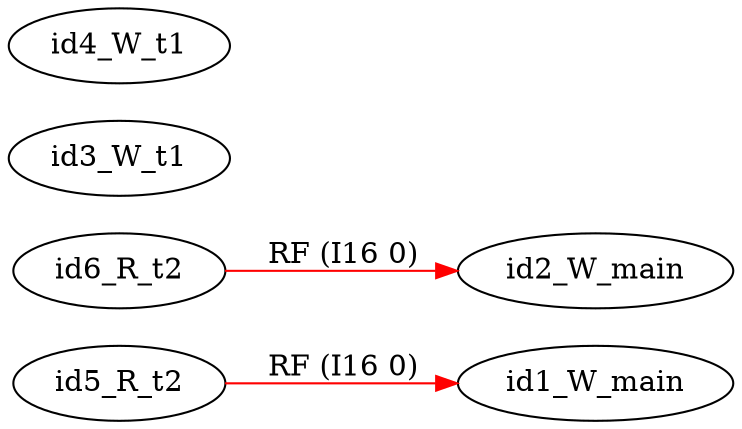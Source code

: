 digraph memory_model {
rankdir=LR;
splines=true; esep=0.5;
id5_R_t2 -> id1_W_main [label = "RF (I16 0)", color="red"];
id6_R_t2 -> id2_W_main [label = "RF (I16 0)", color="red"];
id1_W_main [pos="2.5,4!"]
id2_W_main [pos="2.5,2!"]
id3_W_t1 [pos="0,0!"]
id4_W_t1 [pos="0,-2!"]
id5_R_t2 [pos="5,0!"]
id6_R_t2 [pos="5,-2!"]
}